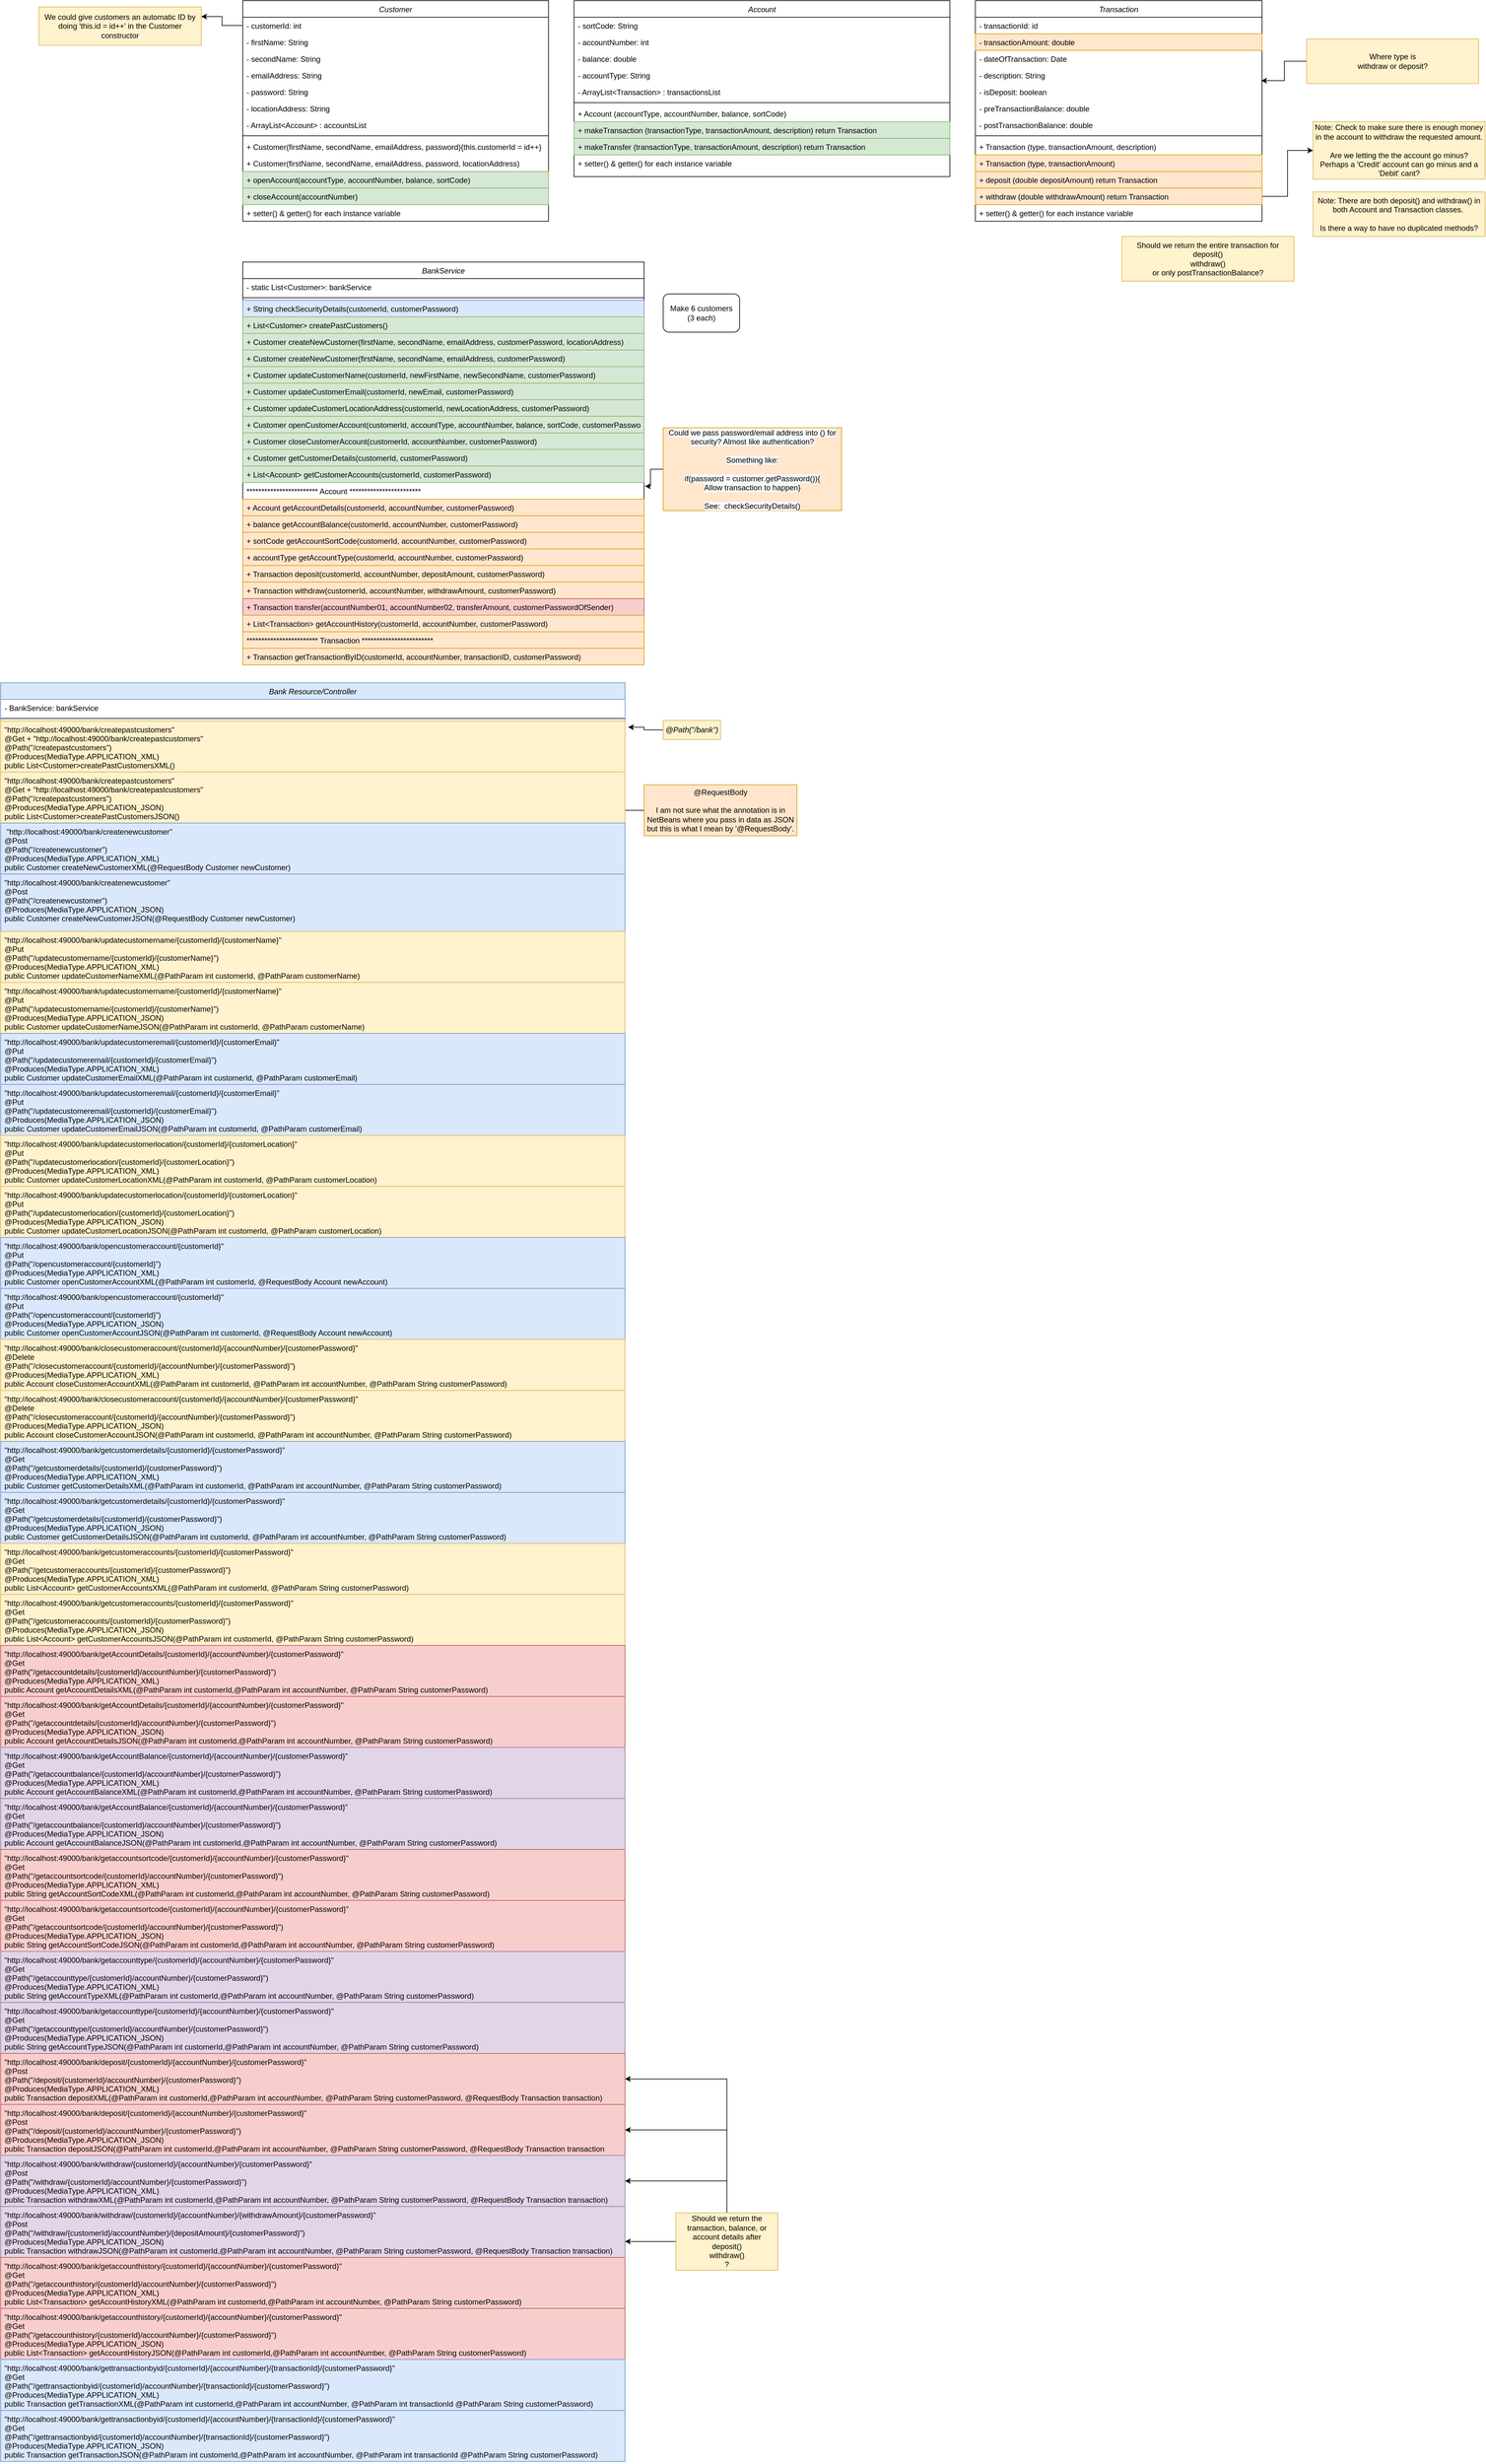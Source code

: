 <mxfile version="13.5.7" type="device"><diagram id="C5RBs43oDa-KdzZeNtuy" name="Page-1"><mxGraphModel dx="2792" dy="1298" grid="1" gridSize="10" guides="1" tooltips="1" connect="1" arrows="1" fold="1" page="1" pageScale="1" pageWidth="827" pageHeight="1169" math="0" shadow="0"><root><mxCell id="WIyWlLk6GJQsqaUBKTNV-0"/><mxCell id="WIyWlLk6GJQsqaUBKTNV-1" parent="WIyWlLk6GJQsqaUBKTNV-0"/><mxCell id="zkfFHV4jXpPFQw0GAbJ--0" value="Customer" style="swimlane;fontStyle=2;align=center;verticalAlign=top;childLayout=stackLayout;horizontal=1;startSize=26;horizontalStack=0;resizeParent=1;resizeLast=0;collapsible=1;marginBottom=0;rounded=0;shadow=0;strokeWidth=1;" parent="WIyWlLk6GJQsqaUBKTNV-1" vertex="1"><mxGeometry x="20" y="10" width="480" height="346" as="geometry"><mxRectangle x="230" y="140" width="160" height="26" as="alternateBounds"/></mxGeometry></mxCell><mxCell id="Q4puY6Rv3C46EkI5Bgmm-51" value="- customerId: int" style="text;align=left;verticalAlign=top;spacingLeft=4;spacingRight=4;overflow=hidden;rotatable=0;points=[[0,0.5],[1,0.5]];portConstraint=eastwest;" parent="zkfFHV4jXpPFQw0GAbJ--0" vertex="1"><mxGeometry y="26" width="480" height="26" as="geometry"/></mxCell><mxCell id="zkfFHV4jXpPFQw0GAbJ--1" value="- firstName: String" style="text;align=left;verticalAlign=top;spacingLeft=4;spacingRight=4;overflow=hidden;rotatable=0;points=[[0,0.5],[1,0.5]];portConstraint=eastwest;" parent="zkfFHV4jXpPFQw0GAbJ--0" vertex="1"><mxGeometry y="52" width="480" height="26" as="geometry"/></mxCell><mxCell id="zkfFHV4jXpPFQw0GAbJ--2" value="- secondName: String" style="text;align=left;verticalAlign=top;spacingLeft=4;spacingRight=4;overflow=hidden;rotatable=0;points=[[0,0.5],[1,0.5]];portConstraint=eastwest;rounded=0;shadow=0;html=0;" parent="zkfFHV4jXpPFQw0GAbJ--0" vertex="1"><mxGeometry y="78" width="480" height="26" as="geometry"/></mxCell><mxCell id="zkfFHV4jXpPFQw0GAbJ--3" value="- emailAddress: String" style="text;align=left;verticalAlign=top;spacingLeft=4;spacingRight=4;overflow=hidden;rotatable=0;points=[[0,0.5],[1,0.5]];portConstraint=eastwest;rounded=0;shadow=0;html=0;" parent="zkfFHV4jXpPFQw0GAbJ--0" vertex="1"><mxGeometry y="104" width="480" height="26" as="geometry"/></mxCell><mxCell id="zkfFHV4jXpPFQw0GAbJ--5" value="- password: String" style="text;align=left;verticalAlign=top;spacingLeft=4;spacingRight=4;overflow=hidden;rotatable=0;points=[[0,0.5],[1,0.5]];portConstraint=eastwest;" parent="zkfFHV4jXpPFQw0GAbJ--0" vertex="1"><mxGeometry y="130" width="480" height="26" as="geometry"/></mxCell><mxCell id="Q4puY6Rv3C46EkI5Bgmm-0" value="- locationAddress: String" style="text;align=left;verticalAlign=top;spacingLeft=4;spacingRight=4;overflow=hidden;rotatable=0;points=[[0,0.5],[1,0.5]];portConstraint=eastwest;rounded=0;shadow=0;html=0;" parent="zkfFHV4jXpPFQw0GAbJ--0" vertex="1"><mxGeometry y="156" width="480" height="26" as="geometry"/></mxCell><mxCell id="Q4puY6Rv3C46EkI5Bgmm-27" value="- ArrayList&lt;Account&gt; : accountsList" style="text;align=left;verticalAlign=top;spacingLeft=4;spacingRight=4;overflow=hidden;rotatable=0;points=[[0,0.5],[1,0.5]];portConstraint=eastwest;rounded=0;shadow=0;html=0;" parent="zkfFHV4jXpPFQw0GAbJ--0" vertex="1"><mxGeometry y="182" width="480" height="26" as="geometry"/></mxCell><mxCell id="zkfFHV4jXpPFQw0GAbJ--4" value="" style="line;html=1;strokeWidth=1;align=left;verticalAlign=middle;spacingTop=-1;spacingLeft=3;spacingRight=3;rotatable=0;labelPosition=right;points=[];portConstraint=eastwest;" parent="zkfFHV4jXpPFQw0GAbJ--0" vertex="1"><mxGeometry y="208" width="480" height="8" as="geometry"/></mxCell><mxCell id="Q4puY6Rv3C46EkI5Bgmm-1" value="+ Customer(firstName, secondName, emailAddress, password){this.customerId = id++}" style="text;align=left;verticalAlign=top;spacingLeft=4;spacingRight=4;overflow=hidden;rotatable=0;points=[[0,0.5],[1,0.5]];portConstraint=eastwest;rounded=0;shadow=0;html=0;" parent="zkfFHV4jXpPFQw0GAbJ--0" vertex="1"><mxGeometry y="216" width="480" height="26" as="geometry"/></mxCell><mxCell id="Q4puY6Rv3C46EkI5Bgmm-2" value="+ Customer(firstName, secondName, emailAddress, password, locationAddress)" style="text;align=left;verticalAlign=top;spacingLeft=4;spacingRight=4;overflow=hidden;rotatable=0;points=[[0,0.5],[1,0.5]];portConstraint=eastwest;rounded=0;shadow=0;html=0;" parent="zkfFHV4jXpPFQw0GAbJ--0" vertex="1"><mxGeometry y="242" width="480" height="26" as="geometry"/></mxCell><mxCell id="Q4puY6Rv3C46EkI5Bgmm-28" value="+ openAccount(accountType, accountNumber, balance, sortCode)&#10;" style="text;align=left;verticalAlign=top;spacingLeft=4;spacingRight=4;overflow=hidden;rotatable=0;points=[[0,0.5],[1,0.5]];portConstraint=eastwest;rounded=0;shadow=0;html=0;fillColor=#d5e8d4;strokeColor=#82b366;" parent="zkfFHV4jXpPFQw0GAbJ--0" vertex="1"><mxGeometry y="268" width="480" height="26" as="geometry"/></mxCell><mxCell id="Q4puY6Rv3C46EkI5Bgmm-29" value="+ closeAccount(accountNumber)&#10;" style="text;align=left;verticalAlign=top;spacingLeft=4;spacingRight=4;overflow=hidden;rotatable=0;points=[[0,0.5],[1,0.5]];portConstraint=eastwest;rounded=0;shadow=0;html=0;fillColor=#d5e8d4;strokeColor=#82b366;" parent="zkfFHV4jXpPFQw0GAbJ--0" vertex="1"><mxGeometry y="294" width="480" height="26" as="geometry"/></mxCell><mxCell id="Q4puY6Rv3C46EkI5Bgmm-3" value="+ setter() &amp; getter() for each instance variable" style="text;align=left;verticalAlign=top;spacingLeft=4;spacingRight=4;overflow=hidden;rotatable=0;points=[[0,0.5],[1,0.5]];portConstraint=eastwest;rounded=0;shadow=0;html=0;" parent="zkfFHV4jXpPFQw0GAbJ--0" vertex="1"><mxGeometry y="320" width="480" height="26" as="geometry"/></mxCell><mxCell id="Q4puY6Rv3C46EkI5Bgmm-53" value="We could give customers an automatic ID by doing '&lt;span style=&quot;text-align: left&quot;&gt;this.id = id++' in the Customer constructor&lt;/span&gt;" style="text;html=1;strokeColor=#d6b656;fillColor=#fff2cc;align=center;verticalAlign=middle;whiteSpace=wrap;rounded=0;" parent="WIyWlLk6GJQsqaUBKTNV-1" vertex="1"><mxGeometry x="-300" y="20" width="255" height="60" as="geometry"/></mxCell><mxCell id="Q4puY6Rv3C46EkI5Bgmm-55" style="edgeStyle=orthogonalEdgeStyle;rounded=0;orthogonalLoop=1;jettySize=auto;html=1;entryX=1;entryY=0.25;entryDx=0;entryDy=0;" parent="WIyWlLk6GJQsqaUBKTNV-1" source="Q4puY6Rv3C46EkI5Bgmm-51" target="Q4puY6Rv3C46EkI5Bgmm-53" edge="1"><mxGeometry relative="1" as="geometry"/></mxCell><mxCell id="Q4puY6Rv3C46EkI5Bgmm-34" value="BankService" style="swimlane;fontStyle=2;align=center;verticalAlign=top;childLayout=stackLayout;horizontal=1;startSize=26;horizontalStack=0;resizeParent=1;resizeLast=0;collapsible=1;marginBottom=0;rounded=0;shadow=0;strokeWidth=1;" parent="WIyWlLk6GJQsqaUBKTNV-1" vertex="1"><mxGeometry x="20" y="420" width="630" height="632" as="geometry"><mxRectangle x="230" y="140" width="160" height="26" as="alternateBounds"/></mxGeometry></mxCell><mxCell id="Q4puY6Rv3C46EkI5Bgmm-35" value="- static List&lt;Customer&gt;: bankService" style="text;align=left;verticalAlign=top;spacingLeft=4;spacingRight=4;overflow=hidden;rotatable=0;points=[[0,0.5],[1,0.5]];portConstraint=eastwest;" parent="Q4puY6Rv3C46EkI5Bgmm-34" vertex="1"><mxGeometry y="26" width="630" height="26" as="geometry"/></mxCell><mxCell id="Q4puY6Rv3C46EkI5Bgmm-41" value="" style="line;html=1;strokeWidth=1;align=left;verticalAlign=middle;spacingTop=-1;spacingLeft=3;spacingRight=3;rotatable=0;labelPosition=right;points=[];portConstraint=eastwest;" parent="Q4puY6Rv3C46EkI5Bgmm-34" vertex="1"><mxGeometry y="52" width="630" height="8" as="geometry"/></mxCell><mxCell id="sLqH0D2olvsN2ob0CHO2-1" value="+ String checkSecurityDetails(customerId, customerPassword)" style="text;align=left;verticalAlign=top;spacingLeft=4;spacingRight=4;overflow=hidden;rotatable=0;points=[[0,0.5],[1,0.5]];portConstraint=eastwest;rounded=0;shadow=0;html=0;fillColor=#dae8fc;strokeColor=#6c8ebf;" parent="Q4puY6Rv3C46EkI5Bgmm-34" vertex="1"><mxGeometry y="60" width="630" height="26" as="geometry"/></mxCell><mxCell id="Q4puY6Rv3C46EkI5Bgmm-42" value="+ List&lt;Customer&gt; createPastCustomers()" style="text;align=left;verticalAlign=top;spacingLeft=4;spacingRight=4;overflow=hidden;rotatable=0;points=[[0,0.5],[1,0.5]];portConstraint=eastwest;rounded=0;shadow=0;html=0;fillColor=#d5e8d4;strokeColor=#82b366;" parent="Q4puY6Rv3C46EkI5Bgmm-34" vertex="1"><mxGeometry y="86" width="630" height="26" as="geometry"/></mxCell><mxCell id="Q4puY6Rv3C46EkI5Bgmm-47" value="+ Customer createNewCustomer(firstName, secondName, emailAddress, customerPassword, locationAddress)" style="text;align=left;verticalAlign=top;spacingLeft=4;spacingRight=4;overflow=hidden;rotatable=0;points=[[0,0.5],[1,0.5]];portConstraint=eastwest;rounded=0;shadow=0;html=0;fillColor=#d5e8d4;strokeColor=#82b366;" parent="Q4puY6Rv3C46EkI5Bgmm-34" vertex="1"><mxGeometry y="112" width="630" height="26" as="geometry"/></mxCell><mxCell id="Q4puY6Rv3C46EkI5Bgmm-48" value="+ Customer createNewCustomer(firstName, secondName, emailAddress, customerPassword)" style="text;align=left;verticalAlign=top;spacingLeft=4;spacingRight=4;overflow=hidden;rotatable=0;points=[[0,0.5],[1,0.5]];portConstraint=eastwest;rounded=0;shadow=0;html=0;fillColor=#d5e8d4;strokeColor=#82b366;" parent="Q4puY6Rv3C46EkI5Bgmm-34" vertex="1"><mxGeometry y="138" width="630" height="26" as="geometry"/></mxCell><mxCell id="Q4puY6Rv3C46EkI5Bgmm-50" value="+ Customer updateCustomerName(customerId, newFirstName, newSecondName, customerPassword)" style="text;align=left;verticalAlign=top;spacingLeft=4;spacingRight=4;overflow=hidden;rotatable=0;points=[[0,0.5],[1,0.5]];portConstraint=eastwest;rounded=0;shadow=0;html=0;fillColor=#d5e8d4;strokeColor=#82b366;" parent="Q4puY6Rv3C46EkI5Bgmm-34" vertex="1"><mxGeometry y="164" width="630" height="26" as="geometry"/></mxCell><mxCell id="Q4puY6Rv3C46EkI5Bgmm-56" value="+ Customer updateCustomerEmail(customerId, newEmail, customerPassword)" style="text;align=left;verticalAlign=top;spacingLeft=4;spacingRight=4;overflow=hidden;rotatable=0;points=[[0,0.5],[1,0.5]];portConstraint=eastwest;rounded=0;shadow=0;html=0;fillColor=#d5e8d4;strokeColor=#82b366;" parent="Q4puY6Rv3C46EkI5Bgmm-34" vertex="1"><mxGeometry y="190" width="630" height="26" as="geometry"/></mxCell><mxCell id="Q4puY6Rv3C46EkI5Bgmm-57" value="+ Customer updateCustomerLocationAddress(customerId, newLocationAddress, customerPassword)" style="text;align=left;verticalAlign=top;spacingLeft=4;spacingRight=4;overflow=hidden;rotatable=0;points=[[0,0.5],[1,0.5]];portConstraint=eastwest;rounded=0;shadow=0;html=0;fillColor=#d5e8d4;strokeColor=#82b366;" parent="Q4puY6Rv3C46EkI5Bgmm-34" vertex="1"><mxGeometry y="216" width="630" height="26" as="geometry"/></mxCell><mxCell id="Q4puY6Rv3C46EkI5Bgmm-49" value="+ Customer openCustomerAccount(customerId, accountType, accountNumber, balance, sortCode, customerPassword)" style="text;align=left;verticalAlign=top;spacingLeft=4;spacingRight=4;overflow=hidden;rotatable=0;points=[[0,0.5],[1,0.5]];portConstraint=eastwest;rounded=0;shadow=0;html=0;fillColor=#d5e8d4;strokeColor=#82b366;" parent="Q4puY6Rv3C46EkI5Bgmm-34" vertex="1"><mxGeometry y="242" width="630" height="26" as="geometry"/></mxCell><mxCell id="Q4puY6Rv3C46EkI5Bgmm-58" value="+ Customer closeCustomerAccount(customerId, accountNumber, customerPassword)" style="text;align=left;verticalAlign=top;spacingLeft=4;spacingRight=4;overflow=hidden;rotatable=0;points=[[0,0.5],[1,0.5]];portConstraint=eastwest;rounded=0;shadow=0;html=0;fillColor=#d5e8d4;strokeColor=#82b366;" parent="Q4puY6Rv3C46EkI5Bgmm-34" vertex="1"><mxGeometry y="268" width="630" height="26" as="geometry"/></mxCell><mxCell id="Q4puY6Rv3C46EkI5Bgmm-90" value="+ Customer getCustomerDetails(customerId, customerPassword)" style="text;align=left;verticalAlign=top;spacingLeft=4;spacingRight=4;overflow=hidden;rotatable=0;points=[[0,0.5],[1,0.5]];portConstraint=eastwest;rounded=0;shadow=0;html=0;fillColor=#d5e8d4;strokeColor=#82b366;" parent="Q4puY6Rv3C46EkI5Bgmm-34" vertex="1"><mxGeometry y="294" width="630" height="26" as="geometry"/></mxCell><mxCell id="Q4puY6Rv3C46EkI5Bgmm-71" value="+ List&lt;Account&gt; getCustomerAccounts(customerId, customerPassword)" style="text;align=left;verticalAlign=top;spacingLeft=4;spacingRight=4;overflow=hidden;rotatable=0;points=[[0,0.5],[1,0.5]];portConstraint=eastwest;rounded=0;shadow=0;html=0;fillColor=#d5e8d4;strokeColor=#82b366;" parent="Q4puY6Rv3C46EkI5Bgmm-34" vertex="1"><mxGeometry y="320" width="630" height="26" as="geometry"/></mxCell><mxCell id="Q4puY6Rv3C46EkI5Bgmm-59" value="************************ Account ************************" style="text;align=left;verticalAlign=top;spacingLeft=4;spacingRight=4;overflow=hidden;rotatable=0;points=[[0,0.5],[1,0.5]];portConstraint=eastwest;rounded=0;shadow=0;html=0;" parent="Q4puY6Rv3C46EkI5Bgmm-34" vertex="1"><mxGeometry y="346" width="630" height="26" as="geometry"/></mxCell><mxCell id="Q4puY6Rv3C46EkI5Bgmm-62" value="+ Account getAccountDetails(customerId, accountNumber, customerPassword)" style="text;align=left;verticalAlign=top;spacingLeft=4;spacingRight=4;overflow=hidden;rotatable=0;points=[[0,0.5],[1,0.5]];portConstraint=eastwest;rounded=0;shadow=0;html=0;fillColor=#ffe6cc;strokeColor=#d79b00;" parent="Q4puY6Rv3C46EkI5Bgmm-34" vertex="1"><mxGeometry y="372" width="630" height="26" as="geometry"/></mxCell><mxCell id="Q4puY6Rv3C46EkI5Bgmm-86" value="+ balance getAccountBalance(customerId, accountNumber, customerPassword)" style="text;align=left;verticalAlign=top;spacingLeft=4;spacingRight=4;overflow=hidden;rotatable=0;points=[[0,0.5],[1,0.5]];portConstraint=eastwest;rounded=0;shadow=0;html=0;fillColor=#ffe6cc;strokeColor=#d79b00;" parent="Q4puY6Rv3C46EkI5Bgmm-34" vertex="1"><mxGeometry y="398" width="630" height="26" as="geometry"/></mxCell><mxCell id="Q4puY6Rv3C46EkI5Bgmm-87" value="+ sortCode getAccountSortCode(customerId, accountNumber, customerPassword)" style="text;align=left;verticalAlign=top;spacingLeft=4;spacingRight=4;overflow=hidden;rotatable=0;points=[[0,0.5],[1,0.5]];portConstraint=eastwest;rounded=0;shadow=0;html=0;fillColor=#ffe6cc;strokeColor=#d79b00;" parent="Q4puY6Rv3C46EkI5Bgmm-34" vertex="1"><mxGeometry y="424" width="630" height="26" as="geometry"/></mxCell><mxCell id="Q4puY6Rv3C46EkI5Bgmm-88" value="+ accountType getAccountType(customerId, accountNumber, customerPassword)" style="text;align=left;verticalAlign=top;spacingLeft=4;spacingRight=4;overflow=hidden;rotatable=0;points=[[0,0.5],[1,0.5]];portConstraint=eastwest;rounded=0;shadow=0;html=0;fillColor=#ffe6cc;strokeColor=#d79b00;" parent="Q4puY6Rv3C46EkI5Bgmm-34" vertex="1"><mxGeometry y="450" width="630" height="26" as="geometry"/></mxCell><mxCell id="Q4puY6Rv3C46EkI5Bgmm-91" value="+ Transaction deposit(customerId, accountNumber, depositAmount, customerPassword)" style="text;align=left;verticalAlign=top;spacingLeft=4;spacingRight=4;overflow=hidden;rotatable=0;points=[[0,0.5],[1,0.5]];portConstraint=eastwest;rounded=0;shadow=0;html=0;fillColor=#ffe6cc;strokeColor=#d79b00;" parent="Q4puY6Rv3C46EkI5Bgmm-34" vertex="1"><mxGeometry y="476" width="630" height="26" as="geometry"/></mxCell><mxCell id="Q4puY6Rv3C46EkI5Bgmm-92" value="+ Transaction withdraw(customerId, accountNumber, withdrawAmount, customerPassword)" style="text;align=left;verticalAlign=top;spacingLeft=4;spacingRight=4;overflow=hidden;rotatable=0;points=[[0,0.5],[1,0.5]];portConstraint=eastwest;rounded=0;shadow=0;html=0;fillColor=#ffe6cc;strokeColor=#d79b00;" parent="Q4puY6Rv3C46EkI5Bgmm-34" vertex="1"><mxGeometry y="502" width="630" height="26" as="geometry"/></mxCell><mxCell id="IxNyqpr7gkU7j6kDIyQN-3" value="+ Transaction transfer(accountNumber01, accountNumber02, transferAmount, customerPasswordOfSender)" style="text;align=left;verticalAlign=top;spacingLeft=4;spacingRight=4;overflow=hidden;rotatable=0;points=[[0,0.5],[1,0.5]];portConstraint=eastwest;rounded=0;shadow=0;html=0;fillColor=#f8cecc;strokeColor=#b85450;" vertex="1" parent="Q4puY6Rv3C46EkI5Bgmm-34"><mxGeometry y="528" width="630" height="26" as="geometry"/></mxCell><mxCell id="Q4puY6Rv3C46EkI5Bgmm-96" value="+ List&lt;Transaction&gt; getAccountHistory(customerId, accountNumber, customerPassword)" style="text;align=left;verticalAlign=top;spacingLeft=4;spacingRight=4;overflow=hidden;rotatable=0;points=[[0,0.5],[1,0.5]];portConstraint=eastwest;rounded=0;shadow=0;html=0;fillColor=#ffe6cc;strokeColor=#d79b00;" parent="Q4puY6Rv3C46EkI5Bgmm-34" vertex="1"><mxGeometry y="554" width="630" height="26" as="geometry"/></mxCell><mxCell id="Q4puY6Rv3C46EkI5Bgmm-99" value="************************ Transaction ************************" style="text;align=left;verticalAlign=top;spacingLeft=4;spacingRight=4;overflow=hidden;rotatable=0;points=[[0,0.5],[1,0.5]];portConstraint=eastwest;rounded=0;shadow=0;html=0;fillColor=#ffe6cc;strokeColor=#d79b00;" parent="Q4puY6Rv3C46EkI5Bgmm-34" vertex="1"><mxGeometry y="580" width="630" height="26" as="geometry"/></mxCell><mxCell id="Q4puY6Rv3C46EkI5Bgmm-98" value="+ Transaction getTransactionByID(customerId, accountNumber, transactionID, customerPassword)" style="text;align=left;verticalAlign=top;spacingLeft=4;spacingRight=4;overflow=hidden;rotatable=0;points=[[0,0.5],[1,0.5]];portConstraint=eastwest;rounded=0;shadow=0;html=0;fillColor=#ffe6cc;strokeColor=#d79b00;" parent="Q4puY6Rv3C46EkI5Bgmm-34" vertex="1"><mxGeometry y="606" width="630" height="26" as="geometry"/></mxCell><mxCell id="Q4puY6Rv3C46EkI5Bgmm-68" value="Note: Check to make sure there is enough money in the account to withdraw the requested amount.&lt;br&gt;&lt;br&gt;Are we letting the the account go minus?&lt;br&gt;Perhaps a 'Credit' account can go minus and a 'Debit' cant?" style="text;html=1;strokeColor=#d6b656;fillColor=#fff2cc;align=center;verticalAlign=middle;whiteSpace=wrap;rounded=0;" parent="WIyWlLk6GJQsqaUBKTNV-1" vertex="1"><mxGeometry x="1700" y="200" width="270" height="90" as="geometry"/></mxCell><mxCell id="Q4puY6Rv3C46EkI5Bgmm-69" style="edgeStyle=orthogonalEdgeStyle;rounded=0;orthogonalLoop=1;jettySize=auto;html=1;entryX=0;entryY=0.5;entryDx=0;entryDy=0;" parent="WIyWlLk6GJQsqaUBKTNV-1" source="Q4puY6Rv3C46EkI5Bgmm-67" target="Q4puY6Rv3C46EkI5Bgmm-68" edge="1"><mxGeometry relative="1" as="geometry"/></mxCell><mxCell id="Q4puY6Rv3C46EkI5Bgmm-70" value="Note: There are both deposit() and withdraw() in both Account and Transaction classes.&amp;nbsp;&lt;br&gt;&lt;br&gt;Is there a way to have no duplicated methods?" style="text;html=1;strokeColor=#d6b656;fillColor=#fff2cc;align=center;verticalAlign=middle;whiteSpace=wrap;rounded=0;" parent="WIyWlLk6GJQsqaUBKTNV-1" vertex="1"><mxGeometry x="1700" y="310" width="270" height="70" as="geometry"/></mxCell><mxCell id="Q4puY6Rv3C46EkI5Bgmm-94" style="edgeStyle=orthogonalEdgeStyle;rounded=0;orthogonalLoop=1;jettySize=auto;html=1;entryX=1.002;entryY=0.222;entryDx=0;entryDy=0;entryPerimeter=0;" parent="WIyWlLk6GJQsqaUBKTNV-1" source="Q4puY6Rv3C46EkI5Bgmm-93" target="Q4puY6Rv3C46EkI5Bgmm-59" edge="1"><mxGeometry relative="1" as="geometry"/></mxCell><mxCell id="Q4puY6Rv3C46EkI5Bgmm-93" value="&lt;span style=&quot;color: rgb(0 , 0 , 0) ; font-family: &amp;#34;helvetica&amp;#34; ; font-size: 12px ; font-style: normal ; font-weight: 400 ; letter-spacing: normal ; text-align: left ; text-indent: 0px ; text-transform: none ; word-spacing: 0px ; background-color: rgb(248 , 249 , 250) ; display: inline ; float: none&quot;&gt;Could we pass password/email address into () for security? Almost like authentication?&lt;br&gt;&lt;br&gt;Something like:&lt;br&gt;&lt;br&gt;if(password = customer.getPassword()){&lt;br&gt;Allow transaction to happen}&lt;br&gt;&lt;br&gt;See:&amp;nbsp;&lt;span style=&quot;font-family: &amp;#34;helvetica&amp;#34;&quot;&gt;&amp;nbsp;checkSecurityDetails()&lt;/span&gt;&lt;br&gt;&lt;/span&gt;" style="text;html=1;strokeColor=#d79b00;fillColor=#ffe6cc;align=center;verticalAlign=middle;whiteSpace=wrap;rounded=0;" parent="WIyWlLk6GJQsqaUBKTNV-1" vertex="1"><mxGeometry x="680" y="680" width="280" height="130" as="geometry"/></mxCell><mxCell id="Q4puY6Rv3C46EkI5Bgmm-127" style="edgeStyle=orthogonalEdgeStyle;rounded=0;orthogonalLoop=1;jettySize=auto;html=1;entryX=1.005;entryY=0.025;entryDx=0;entryDy=0;entryPerimeter=0;" parent="WIyWlLk6GJQsqaUBKTNV-1" source="Q4puY6Rv3C46EkI5Bgmm-125" target="Q4puY6Rv3C46EkI5Bgmm-100" edge="1"><mxGeometry relative="1" as="geometry"/></mxCell><mxCell id="Q4puY6Rv3C46EkI5Bgmm-4" value="Account" style="swimlane;fontStyle=2;align=center;verticalAlign=top;childLayout=stackLayout;horizontal=1;startSize=26;horizontalStack=0;resizeParent=1;resizeLast=0;collapsible=1;marginBottom=0;rounded=0;shadow=0;strokeWidth=1;" parent="WIyWlLk6GJQsqaUBKTNV-1" vertex="1"><mxGeometry x="540" y="10" width="590" height="276" as="geometry"><mxRectangle x="230" y="140" width="160" height="26" as="alternateBounds"/></mxGeometry></mxCell><mxCell id="Q4puY6Rv3C46EkI5Bgmm-5" value="- sortCode: String" style="text;align=left;verticalAlign=top;spacingLeft=4;spacingRight=4;overflow=hidden;rotatable=0;points=[[0,0.5],[1,0.5]];portConstraint=eastwest;" parent="Q4puY6Rv3C46EkI5Bgmm-4" vertex="1"><mxGeometry y="26" width="590" height="26" as="geometry"/></mxCell><mxCell id="Q4puY6Rv3C46EkI5Bgmm-6" value="- accountNumber: int" style="text;align=left;verticalAlign=top;spacingLeft=4;spacingRight=4;overflow=hidden;rotatable=0;points=[[0,0.5],[1,0.5]];portConstraint=eastwest;rounded=0;shadow=0;html=0;" parent="Q4puY6Rv3C46EkI5Bgmm-4" vertex="1"><mxGeometry y="52" width="590" height="26" as="geometry"/></mxCell><mxCell id="Q4puY6Rv3C46EkI5Bgmm-7" value="- balance: double" style="text;align=left;verticalAlign=top;spacingLeft=4;spacingRight=4;overflow=hidden;rotatable=0;points=[[0,0.5],[1,0.5]];portConstraint=eastwest;rounded=0;shadow=0;html=0;" parent="Q4puY6Rv3C46EkI5Bgmm-4" vertex="1"><mxGeometry y="78" width="590" height="26" as="geometry"/></mxCell><mxCell id="Q4puY6Rv3C46EkI5Bgmm-8" value="- accountType: String" style="text;align=left;verticalAlign=top;spacingLeft=4;spacingRight=4;overflow=hidden;rotatable=0;points=[[0,0.5],[1,0.5]];portConstraint=eastwest;" parent="Q4puY6Rv3C46EkI5Bgmm-4" vertex="1"><mxGeometry y="104" width="590" height="26" as="geometry"/></mxCell><mxCell id="Q4puY6Rv3C46EkI5Bgmm-30" value="- ArrayList&lt;Transaction&gt; : transactionsList" style="text;align=left;verticalAlign=top;spacingLeft=4;spacingRight=4;overflow=hidden;rotatable=0;points=[[0,0.5],[1,0.5]];portConstraint=eastwest;" parent="Q4puY6Rv3C46EkI5Bgmm-4" vertex="1"><mxGeometry y="130" width="590" height="26" as="geometry"/></mxCell><mxCell id="Q4puY6Rv3C46EkI5Bgmm-10" value="" style="line;html=1;strokeWidth=1;align=left;verticalAlign=middle;spacingTop=-1;spacingLeft=3;spacingRight=3;rotatable=0;labelPosition=right;points=[];portConstraint=eastwest;" parent="Q4puY6Rv3C46EkI5Bgmm-4" vertex="1"><mxGeometry y="156" width="590" height="8" as="geometry"/></mxCell><mxCell id="Q4puY6Rv3C46EkI5Bgmm-11" value="+ Account (accountType, accountNumber, balance, sortCode)" style="text;align=left;verticalAlign=top;spacingLeft=4;spacingRight=4;overflow=hidden;rotatable=0;points=[[0,0.5],[1,0.5]];portConstraint=eastwest;rounded=0;shadow=0;html=0;" parent="Q4puY6Rv3C46EkI5Bgmm-4" vertex="1"><mxGeometry y="164" width="590" height="26" as="geometry"/></mxCell><mxCell id="Q4puY6Rv3C46EkI5Bgmm-32" value="+ makeTransaction (transactionType, transactionAmount, description) return Transaction" style="text;align=left;verticalAlign=top;spacingLeft=4;spacingRight=4;overflow=hidden;rotatable=0;points=[[0,0.5],[1,0.5]];portConstraint=eastwest;rounded=0;shadow=0;html=0;fillColor=#d5e8d4;strokeColor=#82b366;" parent="Q4puY6Rv3C46EkI5Bgmm-4" vertex="1"><mxGeometry y="190" width="590" height="26" as="geometry"/></mxCell><mxCell id="IxNyqpr7gkU7j6kDIyQN-2" value="+ makeTransfer (transactionType, transactionAmount, description) return Transaction" style="text;align=left;verticalAlign=top;spacingLeft=4;spacingRight=4;overflow=hidden;rotatable=0;points=[[0,0.5],[1,0.5]];portConstraint=eastwest;rounded=0;shadow=0;html=0;fillColor=#d5e8d4;strokeColor=#82b366;" vertex="1" parent="Q4puY6Rv3C46EkI5Bgmm-4"><mxGeometry y="216" width="590" height="26" as="geometry"/></mxCell><mxCell id="Q4puY6Rv3C46EkI5Bgmm-13" value="+ setter() &amp; getter() for each instance variable" style="text;align=left;verticalAlign=top;spacingLeft=4;spacingRight=4;overflow=hidden;rotatable=0;points=[[0,0.5],[1,0.5]];portConstraint=eastwest;rounded=0;shadow=0;html=0;" parent="Q4puY6Rv3C46EkI5Bgmm-4" vertex="1"><mxGeometry y="242" width="590" height="34" as="geometry"/></mxCell><mxCell id="Q4puY6Rv3C46EkI5Bgmm-125" value="&lt;span style=&quot;font-style: italic&quot;&gt;@Path(&quot;/bank&quot;)&lt;/span&gt;" style="text;html=1;strokeColor=#d6b656;fillColor=#fff2cc;align=center;verticalAlign=middle;whiteSpace=wrap;rounded=0;" parent="WIyWlLk6GJQsqaUBKTNV-1" vertex="1"><mxGeometry x="680" y="1139" width="90" height="30" as="geometry"/></mxCell><mxCell id="Q4puY6Rv3C46EkI5Bgmm-131" style="edgeStyle=orthogonalEdgeStyle;rounded=0;orthogonalLoop=1;jettySize=auto;html=1;entryX=1.001;entryY=0.578;entryDx=0;entryDy=0;entryPerimeter=0;" parent="WIyWlLk6GJQsqaUBKTNV-1" source="Q4puY6Rv3C46EkI5Bgmm-130" edge="1"><mxGeometry relative="1" as="geometry"><mxPoint x="360.34" y="1233.984" as="targetPoint"/></mxGeometry></mxCell><mxCell id="Q4puY6Rv3C46EkI5Bgmm-130" value="&lt;span style=&quot;text-align: left&quot;&gt;@RequestBody&lt;br&gt;&lt;br&gt;I am not sure what the annotation is in NetBeans where you pass in data as JSON but this is what I mean by '@RequestBody'.&lt;br&gt;&lt;/span&gt;" style="text;html=1;strokeColor=#d79b00;fillColor=#ffe6cc;align=center;verticalAlign=middle;whiteSpace=wrap;rounded=0;" parent="WIyWlLk6GJQsqaUBKTNV-1" vertex="1"><mxGeometry x="650" y="1240" width="240" height="80" as="geometry"/></mxCell><mxCell id="3RA1hzujoPx3G4FHkVzf-62" value="Should we return the entire transaction for&lt;br&gt;deposit()&lt;br&gt;withdraw()&lt;br&gt;or only postTransactionBalance?" style="text;html=1;strokeColor=#d6b656;fillColor=#fff2cc;align=center;verticalAlign=middle;whiteSpace=wrap;rounded=0;" parent="WIyWlLk6GJQsqaUBKTNV-1" vertex="1"><mxGeometry x="1400" y="380" width="270" height="70" as="geometry"/></mxCell><mxCell id="Q4puY6Rv3C46EkI5Bgmm-14" value="Transaction" style="swimlane;fontStyle=2;align=center;verticalAlign=top;childLayout=stackLayout;horizontal=1;startSize=26;horizontalStack=0;resizeParent=1;resizeLast=0;collapsible=1;marginBottom=0;rounded=0;shadow=0;strokeWidth=1;" parent="WIyWlLk6GJQsqaUBKTNV-1" vertex="1"><mxGeometry x="1170" y="10" width="450" height="346" as="geometry"><mxRectangle x="230" y="140" width="160" height="26" as="alternateBounds"/></mxGeometry></mxCell><mxCell id="Q4puY6Rv3C46EkI5Bgmm-15" value="- transactionId: id" style="text;align=left;verticalAlign=top;spacingLeft=4;spacingRight=4;overflow=hidden;rotatable=0;points=[[0,0.5],[1,0.5]];portConstraint=eastwest;" parent="Q4puY6Rv3C46EkI5Bgmm-14" vertex="1"><mxGeometry y="26" width="450" height="26" as="geometry"/></mxCell><mxCell id="IxNyqpr7gkU7j6kDIyQN-1" value="- transactionAmount: double" style="text;align=left;verticalAlign=top;spacingLeft=4;spacingRight=4;overflow=hidden;rotatable=0;points=[[0,0.5],[1,0.5]];portConstraint=eastwest;fillColor=#ffe6cc;strokeColor=#d79b00;" vertex="1" parent="Q4puY6Rv3C46EkI5Bgmm-14"><mxGeometry y="52" width="450" height="26" as="geometry"/></mxCell><mxCell id="Q4puY6Rv3C46EkI5Bgmm-95" value="- dateOfTransaction: Date" style="text;align=left;verticalAlign=top;spacingLeft=4;spacingRight=4;overflow=hidden;rotatable=0;points=[[0,0.5],[1,0.5]];portConstraint=eastwest;" parent="Q4puY6Rv3C46EkI5Bgmm-14" vertex="1"><mxGeometry y="78" width="450" height="26" as="geometry"/></mxCell><mxCell id="Q4puY6Rv3C46EkI5Bgmm-16" value="- description: String" style="text;align=left;verticalAlign=top;spacingLeft=4;spacingRight=4;overflow=hidden;rotatable=0;points=[[0,0.5],[1,0.5]];portConstraint=eastwest;rounded=0;shadow=0;html=0;" parent="Q4puY6Rv3C46EkI5Bgmm-14" vertex="1"><mxGeometry y="104" width="450" height="26" as="geometry"/></mxCell><mxCell id="Q4puY6Rv3C46EkI5Bgmm-17" value="- isDeposit: boolean" style="text;align=left;verticalAlign=top;spacingLeft=4;spacingRight=4;overflow=hidden;rotatable=0;points=[[0,0.5],[1,0.5]];portConstraint=eastwest;rounded=0;shadow=0;html=0;" parent="Q4puY6Rv3C46EkI5Bgmm-14" vertex="1"><mxGeometry y="130" width="450" height="26" as="geometry"/></mxCell><mxCell id="Q4puY6Rv3C46EkI5Bgmm-26" value="- preTransactionBalance: double" style="text;align=left;verticalAlign=top;spacingLeft=4;spacingRight=4;overflow=hidden;rotatable=0;points=[[0,0.5],[1,0.5]];portConstraint=eastwest;rounded=0;shadow=0;html=0;" parent="Q4puY6Rv3C46EkI5Bgmm-14" vertex="1"><mxGeometry y="156" width="450" height="26" as="geometry"/></mxCell><mxCell id="3RA1hzujoPx3G4FHkVzf-61" value="- postTransactionBalance: double" style="text;align=left;verticalAlign=top;spacingLeft=4;spacingRight=4;overflow=hidden;rotatable=0;points=[[0,0.5],[1,0.5]];portConstraint=eastwest;rounded=0;shadow=0;html=0;" parent="Q4puY6Rv3C46EkI5Bgmm-14" vertex="1"><mxGeometry y="182" width="450" height="26" as="geometry"/></mxCell><mxCell id="Q4puY6Rv3C46EkI5Bgmm-20" value="" style="line;html=1;strokeWidth=1;align=left;verticalAlign=middle;spacingTop=-1;spacingLeft=3;spacingRight=3;rotatable=0;labelPosition=right;points=[];portConstraint=eastwest;" parent="Q4puY6Rv3C46EkI5Bgmm-14" vertex="1"><mxGeometry y="208" width="450" height="8" as="geometry"/></mxCell><mxCell id="Q4puY6Rv3C46EkI5Bgmm-24" value="+ Transaction (type, transactionAmount, description)" style="text;align=left;verticalAlign=top;spacingLeft=4;spacingRight=4;overflow=hidden;rotatable=0;points=[[0,0.5],[1,0.5]];portConstraint=eastwest;rounded=0;shadow=0;html=0;" parent="Q4puY6Rv3C46EkI5Bgmm-14" vertex="1"><mxGeometry y="216" width="450" height="26" as="geometry"/></mxCell><mxCell id="IxNyqpr7gkU7j6kDIyQN-4" value="+ Transaction (type, transactionAmount)" style="text;align=left;verticalAlign=top;spacingLeft=4;spacingRight=4;overflow=hidden;rotatable=0;points=[[0,0.5],[1,0.5]];portConstraint=eastwest;rounded=0;shadow=0;html=0;fillColor=#ffe6cc;strokeColor=#d79b00;" vertex="1" parent="Q4puY6Rv3C46EkI5Bgmm-14"><mxGeometry y="242" width="450" height="26" as="geometry"/></mxCell><mxCell id="Q4puY6Rv3C46EkI5Bgmm-66" value="+ deposit (double depositAmount) return Transaction" style="text;align=left;verticalAlign=top;spacingLeft=4;spacingRight=4;overflow=hidden;rotatable=0;points=[[0,0.5],[1,0.5]];portConstraint=eastwest;rounded=0;shadow=0;html=0;fillColor=#ffe6cc;strokeColor=#d79b00;" parent="Q4puY6Rv3C46EkI5Bgmm-14" vertex="1"><mxGeometry y="268" width="450" height="26" as="geometry"/></mxCell><mxCell id="Q4puY6Rv3C46EkI5Bgmm-67" value="+ withdraw (double withdrawAmount) return Transaction" style="text;align=left;verticalAlign=top;spacingLeft=4;spacingRight=4;overflow=hidden;rotatable=0;points=[[0,0.5],[1,0.5]];portConstraint=eastwest;rounded=0;shadow=0;html=0;fillColor=#ffe6cc;strokeColor=#d79b00;" parent="Q4puY6Rv3C46EkI5Bgmm-14" vertex="1"><mxGeometry y="294" width="450" height="26" as="geometry"/></mxCell><mxCell id="Q4puY6Rv3C46EkI5Bgmm-63" value="+ setter() &amp; getter() for each instance variable" style="text;align=left;verticalAlign=top;spacingLeft=4;spacingRight=4;overflow=hidden;rotatable=0;points=[[0,0.5],[1,0.5]];portConstraint=eastwest;rounded=0;shadow=0;html=0;" parent="Q4puY6Rv3C46EkI5Bgmm-14" vertex="1"><mxGeometry y="320" width="450" height="26" as="geometry"/></mxCell><mxCell id="Q4puY6Rv3C46EkI5Bgmm-100" value="Bank Resource/Controller&#10;" style="swimlane;fontStyle=2;align=center;verticalAlign=top;childLayout=stackLayout;horizontal=1;startSize=26;horizontalStack=0;resizeParent=1;resizeLast=0;collapsible=1;marginBottom=0;rounded=0;shadow=0;strokeWidth=1;fillColor=#dae8fc;strokeColor=#6c8ebf;" parent="WIyWlLk6GJQsqaUBKTNV-1" vertex="1"><mxGeometry x="-360" y="1080" width="980" height="2790" as="geometry"><mxRectangle x="230" y="140" width="160" height="26" as="alternateBounds"/></mxGeometry></mxCell><mxCell id="Q4puY6Rv3C46EkI5Bgmm-101" value="- BankService: bankService" style="text;align=left;verticalAlign=top;spacingLeft=4;spacingRight=4;overflow=hidden;rotatable=0;points=[[0,0.5],[1,0.5]];portConstraint=eastwest;" parent="Q4puY6Rv3C46EkI5Bgmm-100" vertex="1"><mxGeometry y="26" width="980" height="26" as="geometry"/></mxCell><mxCell id="Q4puY6Rv3C46EkI5Bgmm-102" value="" style="line;html=1;strokeWidth=1;align=left;verticalAlign=middle;spacingTop=-1;spacingLeft=3;spacingRight=3;rotatable=0;labelPosition=right;points=[];portConstraint=eastwest;" parent="Q4puY6Rv3C46EkI5Bgmm-100" vertex="1"><mxGeometry y="52" width="980" height="8" as="geometry"/></mxCell><mxCell id="Q4puY6Rv3C46EkI5Bgmm-103" value="&quot;http://localhost:49000/bank/createpastcustomers&quot; &#10;@Get + &quot;http://localhost:49000/bank/createpastcustomers&quot;&#10;@Path(&quot;/createpastcustomers&quot;)&#10;@Produces(MediaType.APPLICATION_XML)&#10;public List&lt;Customer&gt;createPastCustomersXML()" style="text;align=left;verticalAlign=top;spacingLeft=4;spacingRight=4;overflow=hidden;rotatable=0;points=[[0,0.5],[1,0.5]];portConstraint=eastwest;rounded=0;shadow=0;html=0;fillColor=#fff2cc;strokeColor=#d6b656;" parent="Q4puY6Rv3C46EkI5Bgmm-100" vertex="1"><mxGeometry y="60" width="980" height="80" as="geometry"/></mxCell><mxCell id="sLqH0D2olvsN2ob0CHO2-6" value="&quot;http://localhost:49000/bank/createpastcustomers&quot; &#10;@Get + &quot;http://localhost:49000/bank/createpastcustomers&quot;&#10;@Path(&quot;/createpastcustomers&quot;)&#10;@Produces(MediaType.APPLICATION_JSON)&#10;public List&lt;Customer&gt;createPastCustomersJSON()" style="text;align=left;verticalAlign=top;spacingLeft=4;spacingRight=4;overflow=hidden;rotatable=0;points=[[0,0.5],[1,0.5]];portConstraint=eastwest;rounded=0;shadow=0;html=0;fillColor=#fff2cc;strokeColor=#d6b656;" parent="Q4puY6Rv3C46EkI5Bgmm-100" vertex="1"><mxGeometry y="140" width="980" height="80" as="geometry"/></mxCell><mxCell id="sLqH0D2olvsN2ob0CHO2-3" value=" &quot;http://localhost:49000/bank/createnewcustomer&quot;&#10;@Post &#10;@Path(&quot;/createnewcustomer&quot;) &#10;@Produces(MediaType.APPLICATION_XML)&#10;public Customer createNewCustomerXML(@RequestBody Customer newCustomer)&#10;&#10;" style="text;align=left;verticalAlign=top;spacingLeft=4;spacingRight=4;overflow=hidden;rotatable=0;points=[[0,0.5],[1,0.5]];portConstraint=eastwest;rounded=0;shadow=0;html=0;fillColor=#dae8fc;strokeColor=#6c8ebf;" parent="Q4puY6Rv3C46EkI5Bgmm-100" vertex="1"><mxGeometry y="220" width="980" height="80" as="geometry"/></mxCell><mxCell id="sLqH0D2olvsN2ob0CHO2-7" value="&quot;http://localhost:49000/bank/createnewcustomer&quot; &#10;@Post &#10;@Path(&quot;/createnewcustomer&quot;) &#10;@Produces(MediaType.APPLICATION_JSON)&#10;public Customer createNewCustomerJSON(@RequestBody Customer newCustomer)&#10;&#10;" style="text;align=left;verticalAlign=top;spacingLeft=4;spacingRight=4;overflow=hidden;rotatable=0;points=[[0,0.5],[1,0.5]];portConstraint=eastwest;rounded=0;shadow=0;html=0;fillColor=#dae8fc;strokeColor=#6c8ebf;" parent="Q4puY6Rv3C46EkI5Bgmm-100" vertex="1"><mxGeometry y="300" width="980" height="90" as="geometry"/></mxCell><mxCell id="sLqH0D2olvsN2ob0CHO2-8" value="&quot;http://localhost:49000/bank/updatecustomername/{customerId}/{customerName}&quot;&#10;@Put &#10;@Path(&quot;/updatecustomername/{customerId}/{customerName}&quot;) &#10;@Produces(MediaType.APPLICATION_XML)&#10;public Customer updateCustomerNameXML(@PathParam int customerId, @PathParam customerName)&#10;&#10;" style="text;align=left;verticalAlign=top;spacingLeft=4;spacingRight=4;overflow=hidden;rotatable=0;points=[[0,0.5],[1,0.5]];portConstraint=eastwest;rounded=0;shadow=0;html=0;fillColor=#fff2cc;strokeColor=#d6b656;" parent="Q4puY6Rv3C46EkI5Bgmm-100" vertex="1"><mxGeometry y="390" width="980" height="80" as="geometry"/></mxCell><mxCell id="sLqH0D2olvsN2ob0CHO2-27" value="&quot;http://localhost:49000/bank/updatecustomername/{customerId}/{customerName}&quot;&#10;@Put &#10;@Path(&quot;/updatecustomername/{customerId}/{customerName}&quot;) &#10;@Produces(MediaType.APPLICATION_JSON)&#10;public Customer updateCustomerNameJSON(@PathParam int customerId, @PathParam customerName)&#10;&#10;" style="text;align=left;verticalAlign=top;spacingLeft=4;spacingRight=4;overflow=hidden;rotatable=0;points=[[0,0.5],[1,0.5]];portConstraint=eastwest;rounded=0;shadow=0;html=0;fillColor=#fff2cc;strokeColor=#d6b656;" parent="Q4puY6Rv3C46EkI5Bgmm-100" vertex="1"><mxGeometry y="470" width="980" height="80" as="geometry"/></mxCell><mxCell id="6dwUeXB9iwjmGHdqhtXr-48" value="&quot;http://localhost:49000/bank/updatecustomeremail/{customerId}/{customerEmail}&quot;&#10;@Put &#10;@Path(&quot;/updatecustomeremail/{customerId}/{customerEmail}&quot;) &#10;@Produces(MediaType.APPLICATION_XML)&#10;public Customer updateCustomerEmailXML(@PathParam int customerId, @PathParam customerEmail)&#10;&#10;" style="text;align=left;verticalAlign=top;spacingLeft=4;spacingRight=4;overflow=hidden;rotatable=0;points=[[0,0.5],[1,0.5]];portConstraint=eastwest;rounded=0;shadow=0;html=0;fillColor=#dae8fc;strokeColor=#6c8ebf;" parent="Q4puY6Rv3C46EkI5Bgmm-100" vertex="1"><mxGeometry y="550" width="980" height="80" as="geometry"/></mxCell><mxCell id="6dwUeXB9iwjmGHdqhtXr-49" value="&quot;http://localhost:49000/bank/updatecustomeremail/{customerId}/{customerEmail}&quot;&#10;@Put &#10;@Path(&quot;/updatecustomeremail/{customerId}/{customerEmail}&quot;) &#10;@Produces(MediaType.APPLICATION_JSON)&#10;public Customer updateCustomerEmailJSON(@PathParam int customerId, @PathParam customerEmail)&#10;&#10;" style="text;align=left;verticalAlign=top;spacingLeft=4;spacingRight=4;overflow=hidden;rotatable=0;points=[[0,0.5],[1,0.5]];portConstraint=eastwest;rounded=0;shadow=0;html=0;fillColor=#dae8fc;strokeColor=#6c8ebf;" parent="Q4puY6Rv3C46EkI5Bgmm-100" vertex="1"><mxGeometry y="630" width="980" height="80" as="geometry"/></mxCell><mxCell id="6dwUeXB9iwjmGHdqhtXr-61" value="&quot;http://localhost:49000/bank/updatecustomerlocation/{customerId}/{customerLocation}&quot;&#10;@Put &#10;@Path(&quot;/updatecustomerlocation/{customerId}/{customerLocation}&quot;) &#10;@Produces(MediaType.APPLICATION_XML)&#10;public Customer updateCustomerLocationXML(@PathParam int customerId, @PathParam customerLocation)&#10;&#10;" style="text;align=left;verticalAlign=top;spacingLeft=4;spacingRight=4;overflow=hidden;rotatable=0;points=[[0,0.5],[1,0.5]];portConstraint=eastwest;rounded=0;shadow=0;html=0;fillColor=#fff2cc;strokeColor=#d6b656;" parent="Q4puY6Rv3C46EkI5Bgmm-100" vertex="1"><mxGeometry y="710" width="980" height="80" as="geometry"/></mxCell><mxCell id="6dwUeXB9iwjmGHdqhtXr-62" value="&quot;http://localhost:49000/bank/updatecustomerlocation/{customerId}/{customerLocation}&quot;&#10;@Put &#10;@Path(&quot;/updatecustomerlocation/{customerId}/{customerLocation}&quot;) &#10;@Produces(MediaType.APPLICATION_JSON)&#10;public Customer updateCustomerLocationJSON(@PathParam int customerId, @PathParam customerLocation)&#10;&#10;" style="text;align=left;verticalAlign=top;spacingLeft=4;spacingRight=4;overflow=hidden;rotatable=0;points=[[0,0.5],[1,0.5]];portConstraint=eastwest;rounded=0;shadow=0;html=0;fillColor=#fff2cc;strokeColor=#d6b656;" parent="Q4puY6Rv3C46EkI5Bgmm-100" vertex="1"><mxGeometry y="790" width="980" height="80" as="geometry"/></mxCell><mxCell id="6dwUeXB9iwjmGHdqhtXr-63" value="&quot;http://localhost:49000/bank/opencustomeraccount/{customerId}&quot;&#10;@Put &#10;@Path(&quot;/opencustomeraccount/{customerId}&quot;) &#10;@Produces(MediaType.APPLICATION_XML)&#10;public Customer openCustomerAccountXML(@PathParam int customerId, @RequestBody Account newAccount)&#10;&#10;" style="text;align=left;verticalAlign=top;spacingLeft=4;spacingRight=4;overflow=hidden;rotatable=0;points=[[0,0.5],[1,0.5]];portConstraint=eastwest;rounded=0;shadow=0;html=0;fillColor=#dae8fc;strokeColor=#6c8ebf;" parent="Q4puY6Rv3C46EkI5Bgmm-100" vertex="1"><mxGeometry y="870" width="980" height="80" as="geometry"/></mxCell><mxCell id="6dwUeXB9iwjmGHdqhtXr-81" value="&quot;http://localhost:49000/bank/opencustomeraccount/{customerId}&quot;&#10;@Put &#10;@Path(&quot;/opencustomeraccount/{customerId}&quot;) &#10;@Produces(MediaType.APPLICATION_JSON)&#10;public Customer openCustomerAccountJSON(@PathParam int customerId, @RequestBody Account newAccount)&#10;&#10;" style="text;align=left;verticalAlign=top;spacingLeft=4;spacingRight=4;overflow=hidden;rotatable=0;points=[[0,0.5],[1,0.5]];portConstraint=eastwest;rounded=0;shadow=0;html=0;fillColor=#dae8fc;strokeColor=#6c8ebf;" parent="Q4puY6Rv3C46EkI5Bgmm-100" vertex="1"><mxGeometry y="950" width="980" height="80" as="geometry"/></mxCell><mxCell id="6dwUeXB9iwjmGHdqhtXr-83" value="&quot;http://localhost:49000/bank/closecustomeraccount/{customerId}/{accountNumber}/{customerPassword}&quot;&#10;@Delete &#10;@Path(&quot;/closecustomeraccount/{customerId}/{accountNumber}/{customerPassword}&quot;) &#10;@Produces(MediaType.APPLICATION_XML)&#10;public Account closeCustomerAccountXML(@PathParam int customerId, @PathParam int accountNumber, @PathParam String customerPassword)&#10;&#10;" style="text;align=left;verticalAlign=top;spacingLeft=4;spacingRight=4;overflow=hidden;rotatable=0;points=[[0,0.5],[1,0.5]];portConstraint=eastwest;rounded=0;shadow=0;html=0;fillColor=#fff2cc;strokeColor=#d6b656;" parent="Q4puY6Rv3C46EkI5Bgmm-100" vertex="1"><mxGeometry y="1030" width="980" height="80" as="geometry"/></mxCell><mxCell id="6dwUeXB9iwjmGHdqhtXr-84" value="&quot;http://localhost:49000/bank/closecustomeraccount/{customerId}/{accountNumber}/{customerPassword}&quot;&#10;@Delete &#10;@Path(&quot;/closecustomeraccount/{customerId}/{accountNumber}/{customerPassword}&quot;) &#10;@Produces(MediaType.APPLICATION_JSON)&#10;public Account closeCustomerAccountJSON(@PathParam int customerId, @PathParam int accountNumber, @PathParam String customerPassword)&#10;&#10;" style="text;align=left;verticalAlign=top;spacingLeft=4;spacingRight=4;overflow=hidden;rotatable=0;points=[[0,0.5],[1,0.5]];portConstraint=eastwest;rounded=0;shadow=0;html=0;fillColor=#fff2cc;strokeColor=#d6b656;" parent="Q4puY6Rv3C46EkI5Bgmm-100" vertex="1"><mxGeometry y="1110" width="980" height="80" as="geometry"/></mxCell><mxCell id="6dwUeXB9iwjmGHdqhtXr-85" value="&quot;http://localhost:49000/bank/getcustomerdetails/{customerId}/{customerPassword}&quot;&#10;@Get &#10;@Path(&quot;/getcustomerdetails/{customerId}/{customerPassword}&quot;) &#10;@Produces(MediaType.APPLICATION_XML)&#10;public Customer getCustomerDetailsXML(@PathParam int customerId, @PathParam int accountNumber, @PathParam String customerPassword)&#10;&#10;" style="text;align=left;verticalAlign=top;spacingLeft=4;spacingRight=4;overflow=hidden;rotatable=0;points=[[0,0.5],[1,0.5]];portConstraint=eastwest;rounded=0;shadow=0;html=0;fillColor=#dae8fc;strokeColor=#6c8ebf;" parent="Q4puY6Rv3C46EkI5Bgmm-100" vertex="1"><mxGeometry y="1190" width="980" height="80" as="geometry"/></mxCell><mxCell id="3RA1hzujoPx3G4FHkVzf-0" value="&quot;http://localhost:49000/bank/getcustomerdetails/{customerId}/{customerPassword}&quot;&#10;@Get &#10;@Path(&quot;/getcustomerdetails/{customerId}/{customerPassword}&quot;) &#10;@Produces(MediaType.APPLICATION_JSON)&#10;public Customer getCustomerDetailsJSON(@PathParam int customerId, @PathParam int accountNumber, @PathParam String customerPassword)&#10;&#10;" style="text;align=left;verticalAlign=top;spacingLeft=4;spacingRight=4;overflow=hidden;rotatable=0;points=[[0,0.5],[1,0.5]];portConstraint=eastwest;rounded=0;shadow=0;html=0;fillColor=#dae8fc;strokeColor=#6c8ebf;" parent="Q4puY6Rv3C46EkI5Bgmm-100" vertex="1"><mxGeometry y="1270" width="980" height="80" as="geometry"/></mxCell><mxCell id="3RA1hzujoPx3G4FHkVzf-1" value="&quot;http://localhost:49000/bank/getcustomeraccounts/{customerId}/{customerPassword}&quot;&#10;@Get &#10;@Path(&quot;/getcustomeraccounts/{customerId}/{customerPassword}&quot;) &#10;@Produces(MediaType.APPLICATION_XML)&#10;public List&lt;Account&gt; getCustomerAccountsXML(@PathParam int customerId, @PathParam String customerPassword)&#10;&#10;" style="text;align=left;verticalAlign=top;spacingLeft=4;spacingRight=4;overflow=hidden;rotatable=0;points=[[0,0.5],[1,0.5]];portConstraint=eastwest;rounded=0;shadow=0;html=0;fillColor=#fff2cc;strokeColor=#d6b656;" parent="Q4puY6Rv3C46EkI5Bgmm-100" vertex="1"><mxGeometry y="1350" width="980" height="80" as="geometry"/></mxCell><mxCell id="3RA1hzujoPx3G4FHkVzf-2" value="&quot;http://localhost:49000/bank/getcustomeraccounts/{customerId}/{customerPassword}&quot;&#10;@Get &#10;@Path(&quot;/getcustomeraccounts/{customerId}/{customerPassword}&quot;) &#10;@Produces(MediaType.APPLICATION_JSON)&#10;public List&lt;Account&gt; getCustomerAccountsJSON(@PathParam int customerId, @PathParam String customerPassword)&#10;&#10;" style="text;align=left;verticalAlign=top;spacingLeft=4;spacingRight=4;overflow=hidden;rotatable=0;points=[[0,0.5],[1,0.5]];portConstraint=eastwest;rounded=0;shadow=0;html=0;fillColor=#fff2cc;strokeColor=#d6b656;" parent="Q4puY6Rv3C46EkI5Bgmm-100" vertex="1"><mxGeometry y="1430" width="980" height="80" as="geometry"/></mxCell><mxCell id="3RA1hzujoPx3G4FHkVzf-3" value="&quot;http://localhost:49000/bank/getAccountDetails/{customerId}/{accountNumber}/{customerPassword}&quot;&#10;@Get &#10;@Path(&quot;/getaccountdetails/{customerId}/accountNumber}/{customerPassword}&quot;) &#10;@Produces(MediaType.APPLICATION_XML)&#10;public Account getAccountDetailsXML(@PathParam int customerId,@PathParam int accountNumber, @PathParam String customerPassword)&#10;&#10;" style="text;align=left;verticalAlign=top;spacingLeft=4;spacingRight=4;overflow=hidden;rotatable=0;points=[[0,0.5],[1,0.5]];portConstraint=eastwest;rounded=0;shadow=0;html=0;fillColor=#f8cecc;strokeColor=#b85450;" parent="Q4puY6Rv3C46EkI5Bgmm-100" vertex="1"><mxGeometry y="1510" width="980" height="80" as="geometry"/></mxCell><mxCell id="3RA1hzujoPx3G4FHkVzf-4" value="&quot;http://localhost:49000/bank/getAccountDetails/{customerId}/{accountNumber}/{customerPassword}&quot;&#10;@Get &#10;@Path(&quot;/getaccountdetails/{customerId}/accountNumber}/{customerPassword}&quot;) &#10;@Produces(MediaType.APPLICATION_JSON)&#10;public Account getAccountDetailsJSON(@PathParam int customerId,@PathParam int accountNumber, @PathParam String customerPassword)&#10;&#10;" style="text;align=left;verticalAlign=top;spacingLeft=4;spacingRight=4;overflow=hidden;rotatable=0;points=[[0,0.5],[1,0.5]];portConstraint=eastwest;rounded=0;shadow=0;html=0;fillColor=#f8cecc;strokeColor=#b85450;" parent="Q4puY6Rv3C46EkI5Bgmm-100" vertex="1"><mxGeometry y="1590" width="980" height="80" as="geometry"/></mxCell><mxCell id="3RA1hzujoPx3G4FHkVzf-5" value="&quot;http://localhost:49000/bank/getAccountBalance/{customerId}/{accountNumber}/{customerPassword}&quot;&#10;@Get &#10;@Path(&quot;/getaccountbalance/{customerId}/accountNumber}/{customerPassword}&quot;) &#10;@Produces(MediaType.APPLICATION_XML)&#10;public Account getAccountBalanceXML(@PathParam int customerId,@PathParam int accountNumber, @PathParam String customerPassword)&#10;&#10;" style="text;align=left;verticalAlign=top;spacingLeft=4;spacingRight=4;overflow=hidden;rotatable=0;points=[[0,0.5],[1,0.5]];portConstraint=eastwest;rounded=0;shadow=0;html=0;fillColor=#e1d5e7;strokeColor=#9673a6;" parent="Q4puY6Rv3C46EkI5Bgmm-100" vertex="1"><mxGeometry y="1670" width="980" height="80" as="geometry"/></mxCell><mxCell id="3RA1hzujoPx3G4FHkVzf-30" value="&quot;http://localhost:49000/bank/getAccountBalance/{customerId}/{accountNumber}/{customerPassword}&quot;&#10;@Get &#10;@Path(&quot;/getaccountbalance/{customerId}/accountNumber}/{customerPassword}&quot;) &#10;@Produces(MediaType.APPLICATION_JSON)&#10;public Account getAccountBalanceJSON(@PathParam int customerId,@PathParam int accountNumber, @PathParam String customerPassword)&#10;&#10;" style="text;align=left;verticalAlign=top;spacingLeft=4;spacingRight=4;overflow=hidden;rotatable=0;points=[[0,0.5],[1,0.5]];portConstraint=eastwest;rounded=0;shadow=0;html=0;fillColor=#e1d5e7;strokeColor=#9673a6;" parent="Q4puY6Rv3C46EkI5Bgmm-100" vertex="1"><mxGeometry y="1750" width="980" height="80" as="geometry"/></mxCell><mxCell id="3RA1hzujoPx3G4FHkVzf-56" value="&quot;http://localhost:49000/bank/getaccountsortcode/{customerId}/{accountNumber}/{customerPassword}&quot;&#10;@Get &#10;@Path(&quot;/getaccountsortcode/{customerId}/accountNumber}/{customerPassword}&quot;) &#10;@Produces(MediaType.APPLICATION_XML)&#10;public String getAccountSortCodeXML(@PathParam int customerId,@PathParam int accountNumber, @PathParam String customerPassword)&#10;&#10;" style="text;align=left;verticalAlign=top;spacingLeft=4;spacingRight=4;overflow=hidden;rotatable=0;points=[[0,0.5],[1,0.5]];portConstraint=eastwest;rounded=0;shadow=0;html=0;fillColor=#f8cecc;strokeColor=#b85450;" parent="Q4puY6Rv3C46EkI5Bgmm-100" vertex="1"><mxGeometry y="1830" width="980" height="80" as="geometry"/></mxCell><mxCell id="3RA1hzujoPx3G4FHkVzf-57" value="&quot;http://localhost:49000/bank/getaccountsortcode/{customerId}/{accountNumber}/{customerPassword}&quot;&#10;@Get &#10;@Path(&quot;/getaccountsortcode/{customerId}/accountNumber}/{customerPassword}&quot;) &#10;@Produces(MediaType.APPLICATION_JSON)&#10;public String getAccountSortCodeJSON(@PathParam int customerId,@PathParam int accountNumber, @PathParam String customerPassword)&#10;&#10;" style="text;align=left;verticalAlign=top;spacingLeft=4;spacingRight=4;overflow=hidden;rotatable=0;points=[[0,0.5],[1,0.5]];portConstraint=eastwest;rounded=0;shadow=0;html=0;fillColor=#f8cecc;strokeColor=#b85450;" parent="Q4puY6Rv3C46EkI5Bgmm-100" vertex="1"><mxGeometry y="1910" width="980" height="80" as="geometry"/></mxCell><mxCell id="3RA1hzujoPx3G4FHkVzf-58" value="&quot;http://localhost:49000/bank/getaccounttype/{customerId}/{accountNumber}/{customerPassword}&quot;&#10;@Get &#10;@Path(&quot;/getaccounttype/{customerId}/accountNumber}/{customerPassword}&quot;) &#10;@Produces(MediaType.APPLICATION_XML)&#10;public String getAccountTypeXML(@PathParam int customerId,@PathParam int accountNumber, @PathParam String customerPassword)&#10;&#10;" style="text;align=left;verticalAlign=top;spacingLeft=4;spacingRight=4;overflow=hidden;rotatable=0;points=[[0,0.5],[1,0.5]];portConstraint=eastwest;rounded=0;shadow=0;html=0;fillColor=#e1d5e7;strokeColor=#9673a6;" parent="Q4puY6Rv3C46EkI5Bgmm-100" vertex="1"><mxGeometry y="1990" width="980" height="80" as="geometry"/></mxCell><mxCell id="3RA1hzujoPx3G4FHkVzf-59" value="&quot;http://localhost:49000/bank/getaccounttype/{customerId}/{accountNumber}/{customerPassword}&quot;&#10;@Get &#10;@Path(&quot;/getaccounttype/{customerId}/accountNumber}/{customerPassword}&quot;) &#10;@Produces(MediaType.APPLICATION_JSON)&#10;public String getAccountTypeJSON(@PathParam int customerId,@PathParam int accountNumber, @PathParam String customerPassword)&#10;&#10;" style="text;align=left;verticalAlign=top;spacingLeft=4;spacingRight=4;overflow=hidden;rotatable=0;points=[[0,0.5],[1,0.5]];portConstraint=eastwest;rounded=0;shadow=0;html=0;fillColor=#e1d5e7;strokeColor=#9673a6;" parent="Q4puY6Rv3C46EkI5Bgmm-100" vertex="1"><mxGeometry y="2070" width="980" height="80" as="geometry"/></mxCell><mxCell id="3RA1hzujoPx3G4FHkVzf-60" value="&quot;http://localhost:49000/bank/deposit/{customerId}/{accountNumber}/{customerPassword}&quot;&#10;@Post &#10;@Path(&quot;/deposit/{customerId}/accountNumber}/{customerPassword}&quot;) &#10;@Produces(MediaType.APPLICATION_XML)&#10;public Transaction depositXML(@PathParam int customerId,@PathParam int accountNumber, @PathParam String customerPassword, @RequestBody Transaction transaction)&#10;)&#10;&#10;" style="text;align=left;verticalAlign=top;spacingLeft=4;spacingRight=4;overflow=hidden;rotatable=0;points=[[0,0.5],[1,0.5]];portConstraint=eastwest;rounded=0;shadow=0;html=0;fillColor=#f8cecc;strokeColor=#b85450;" parent="Q4puY6Rv3C46EkI5Bgmm-100" vertex="1"><mxGeometry y="2150" width="980" height="80" as="geometry"/></mxCell><mxCell id="3RA1hzujoPx3G4FHkVzf-145" value="&quot;http://localhost:49000/bank/deposit/{customerId}/{accountNumber}/{customerPassword}&quot;&#10;@Post &#10;@Path(&quot;/deposit/{customerId}/accountNumber}/{customerPassword}&quot;) &#10;@Produces(MediaType.APPLICATION_JSON)&#10;public Transaction depositJSON(@PathParam int customerId,@PathParam int accountNumber, @PathParam String customerPassword, @RequestBody Transaction transaction&#10;)&#10;&#10;" style="text;align=left;verticalAlign=top;spacingLeft=4;spacingRight=4;overflow=hidden;rotatable=0;points=[[0,0.5],[1,0.5]];portConstraint=eastwest;rounded=0;shadow=0;html=0;fillColor=#f8cecc;strokeColor=#b85450;" parent="Q4puY6Rv3C46EkI5Bgmm-100" vertex="1"><mxGeometry y="2230" width="980" height="80" as="geometry"/></mxCell><mxCell id="3RA1hzujoPx3G4FHkVzf-65" value="&quot;http://localhost:49000/bank/withdraw/{customerId}/{accountNumber}/{customerPassword}&quot;&#10;@Post &#10;@Path(&quot;/withdraw/{customerId}/accountNumber}/{customerPassword}&quot;) &#10;@Produces(MediaType.APPLICATION_XML)&#10;public Transaction withdrawXML(@PathParam int customerId,@PathParam int accountNumber, @PathParam String customerPassword, @RequestBody Transaction transaction)&#10;&#10;" style="text;align=left;verticalAlign=top;spacingLeft=4;spacingRight=4;overflow=hidden;rotatable=0;points=[[0,0.5],[1,0.5]];portConstraint=eastwest;rounded=0;shadow=0;html=0;fillColor=#e1d5e7;strokeColor=#9673a6;" parent="Q4puY6Rv3C46EkI5Bgmm-100" vertex="1"><mxGeometry y="2310" width="980" height="80" as="geometry"/></mxCell><mxCell id="3RA1hzujoPx3G4FHkVzf-66" value="&quot;http://localhost:49000/bank/withdraw/{customerId}/{accountNumber}/{withdrawAmount}/{customerPassword}&quot;&#10;@Post &#10;@Path(&quot;/withdraw/{customerId}/accountNumber}/{depositAmount}/{customerPassword}&quot;) &#10;@Produces(MediaType.APPLICATION_JSON)&#10;public Transaction withdrawJSON(@PathParam int customerId,@PathParam int accountNumber, @PathParam String customerPassword, @RequestBody Transaction transaction)&#10;&#10;" style="text;align=left;verticalAlign=top;spacingLeft=4;spacingRight=4;overflow=hidden;rotatable=0;points=[[0,0.5],[1,0.5]];portConstraint=eastwest;rounded=0;shadow=0;html=0;fillColor=#e1d5e7;strokeColor=#9673a6;" parent="Q4puY6Rv3C46EkI5Bgmm-100" vertex="1"><mxGeometry y="2390" width="980" height="80" as="geometry"/></mxCell><mxCell id="3RA1hzujoPx3G4FHkVzf-67" value="&quot;http://localhost:49000/bank/getaccounthistory/{customerId}/{accountNumber}/{customerPassword}&quot;&#10;@Get &#10;@Path(&quot;/getaccounthistory/{customerId}/accountNumber}/{customerPassword}&quot;) &#10;@Produces(MediaType.APPLICATION_XML)&#10;public List&lt;Transaction&gt; getAccountHistoryXML(@PathParam int customerId,@PathParam int accountNumber, @PathParam String customerPassword)&#10;&#10;" style="text;align=left;verticalAlign=top;spacingLeft=4;spacingRight=4;overflow=hidden;rotatable=0;points=[[0,0.5],[1,0.5]];portConstraint=eastwest;rounded=0;shadow=0;html=0;fillColor=#f8cecc;strokeColor=#b85450;" parent="Q4puY6Rv3C46EkI5Bgmm-100" vertex="1"><mxGeometry y="2470" width="980" height="80" as="geometry"/></mxCell><mxCell id="3RA1hzujoPx3G4FHkVzf-102" value="&quot;http://localhost:49000/bank/getaccounthistory/{customerId}/{accountNumber}/{customerPassword}&quot;&#10;@Get &#10;@Path(&quot;/getaccounthistory/{customerId}/accountNumber}/{customerPassword}&quot;) &#10;@Produces(MediaType.APPLICATION_JSON)&#10;public List&lt;Transaction&gt; getAccountHistoryJSON(@PathParam int customerId,@PathParam int accountNumber, @PathParam String customerPassword)&#10;&#10;" style="text;align=left;verticalAlign=top;spacingLeft=4;spacingRight=4;overflow=hidden;rotatable=0;points=[[0,0.5],[1,0.5]];portConstraint=eastwest;rounded=0;shadow=0;html=0;fillColor=#f8cecc;strokeColor=#b85450;" parent="Q4puY6Rv3C46EkI5Bgmm-100" vertex="1"><mxGeometry y="2550" width="980" height="80" as="geometry"/></mxCell><mxCell id="3RA1hzujoPx3G4FHkVzf-103" value="&quot;http://localhost:49000/bank/gettransactionbyid/{customerId}/{accountNumber}/{transactionId}/{customerPassword}&quot;&#10;@Get &#10;@Path(&quot;/gettransactionbyid/{customerId}/accountNumber}/{transactionId}/{customerPassword}&quot;) &#10;@Produces(MediaType.APPLICATION_XML)&#10;public Transaction getTransactionXML(@PathParam int customerId,@PathParam int accountNumber, @PathParam int transactionId @PathParam String customerPassword)&#10;&#10;" style="text;align=left;verticalAlign=top;spacingLeft=4;spacingRight=4;overflow=hidden;rotatable=0;points=[[0,0.5],[1,0.5]];portConstraint=eastwest;rounded=0;shadow=0;html=0;fillColor=#dae8fc;strokeColor=#6c8ebf;" parent="Q4puY6Rv3C46EkI5Bgmm-100" vertex="1"><mxGeometry y="2630" width="980" height="80" as="geometry"/></mxCell><mxCell id="3RA1hzujoPx3G4FHkVzf-104" value="&quot;http://localhost:49000/bank/gettransactionbyid/{customerId}/{accountNumber}/{transactionId}/{customerPassword}&quot;&#10;@Get &#10;@Path(&quot;/gettransactionbyid/{customerId}/accountNumber}/{transactionId}/{customerPassword}&quot;) &#10;@Produces(MediaType.APPLICATION_JSON)&#10;public Transaction getTransactionJSON(@PathParam int customerId,@PathParam int accountNumber, @PathParam int transactionId @PathParam String customerPassword)&#10;&#10;" style="text;align=left;verticalAlign=top;spacingLeft=4;spacingRight=4;overflow=hidden;rotatable=0;points=[[0,0.5],[1,0.5]];portConstraint=eastwest;rounded=0;shadow=0;html=0;fillColor=#dae8fc;strokeColor=#6c8ebf;" parent="Q4puY6Rv3C46EkI5Bgmm-100" vertex="1"><mxGeometry y="2710" width="980" height="80" as="geometry"/></mxCell><mxCell id="3RA1hzujoPx3G4FHkVzf-146" style="edgeStyle=orthogonalEdgeStyle;rounded=0;orthogonalLoop=1;jettySize=auto;html=1;entryX=1;entryY=0.5;entryDx=0;entryDy=0;" parent="WIyWlLk6GJQsqaUBKTNV-1" source="3RA1hzujoPx3G4FHkVzf-63" target="3RA1hzujoPx3G4FHkVzf-65" edge="1"><mxGeometry relative="1" as="geometry"/></mxCell><mxCell id="3RA1hzujoPx3G4FHkVzf-147" style="edgeStyle=orthogonalEdgeStyle;rounded=0;orthogonalLoop=1;jettySize=auto;html=1;" parent="WIyWlLk6GJQsqaUBKTNV-1" source="3RA1hzujoPx3G4FHkVzf-63" edge="1"><mxGeometry relative="1" as="geometry"><mxPoint x="620" y="3525" as="targetPoint"/></mxGeometry></mxCell><mxCell id="3RA1hzujoPx3G4FHkVzf-148" style="edgeStyle=orthogonalEdgeStyle;rounded=0;orthogonalLoop=1;jettySize=auto;html=1;entryX=1;entryY=0.5;entryDx=0;entryDy=0;" parent="WIyWlLk6GJQsqaUBKTNV-1" source="3RA1hzujoPx3G4FHkVzf-63" target="3RA1hzujoPx3G4FHkVzf-145" edge="1"><mxGeometry relative="1" as="geometry"/></mxCell><mxCell id="3RA1hzujoPx3G4FHkVzf-149" style="edgeStyle=orthogonalEdgeStyle;rounded=0;orthogonalLoop=1;jettySize=auto;html=1;" parent="WIyWlLk6GJQsqaUBKTNV-1" source="3RA1hzujoPx3G4FHkVzf-63" target="3RA1hzujoPx3G4FHkVzf-60" edge="1"><mxGeometry relative="1" as="geometry"/></mxCell><mxCell id="3RA1hzujoPx3G4FHkVzf-63" value="Should we return the transaction, balance, or account details after&lt;br&gt;deposit()&lt;br&gt;withdraw()&lt;br&gt;?" style="rounded=0;whiteSpace=wrap;html=1;fillColor=#fff2cc;strokeColor=#d6b656;" parent="WIyWlLk6GJQsqaUBKTNV-1" vertex="1"><mxGeometry x="700" y="3480" width="160" height="90" as="geometry"/></mxCell><mxCell id="3RA1hzujoPx3G4FHkVzf-107" style="edgeStyle=orthogonalEdgeStyle;rounded=0;orthogonalLoop=1;jettySize=auto;html=1;entryX=0.997;entryY=0.828;entryDx=0;entryDy=0;entryPerimeter=0;" parent="WIyWlLk6GJQsqaUBKTNV-1" source="3RA1hzujoPx3G4FHkVzf-106" target="Q4puY6Rv3C46EkI5Bgmm-16" edge="1"><mxGeometry relative="1" as="geometry"/></mxCell><mxCell id="3RA1hzujoPx3G4FHkVzf-106" value="Where type is&lt;br&gt;withdraw or deposit?" style="text;html=1;strokeColor=#d6b656;fillColor=#fff2cc;align=center;verticalAlign=middle;whiteSpace=wrap;rounded=0;" parent="WIyWlLk6GJQsqaUBKTNV-1" vertex="1"><mxGeometry x="1690" y="70" width="270" height="70" as="geometry"/></mxCell><mxCell id="IxNyqpr7gkU7j6kDIyQN-0" value="Make 6 customers&lt;br&gt;(3 each)" style="rounded=1;whiteSpace=wrap;html=1;" vertex="1" parent="WIyWlLk6GJQsqaUBKTNV-1"><mxGeometry x="680" y="470" width="120" height="60" as="geometry"/></mxCell></root></mxGraphModel></diagram></mxfile>